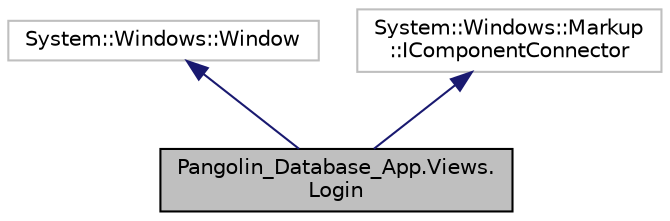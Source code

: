 digraph "Pangolin_Database_App.Views.Login"
{
 // LATEX_PDF_SIZE
  edge [fontname="Helvetica",fontsize="10",labelfontname="Helvetica",labelfontsize="10"];
  node [fontname="Helvetica",fontsize="10",shape=record];
  Node1 [label="Pangolin_Database_App.Views.\lLogin",height=0.2,width=0.4,color="black", fillcolor="grey75", style="filled", fontcolor="black",tooltip="Login"];
  Node2 -> Node1 [dir="back",color="midnightblue",fontsize="10",style="solid"];
  Node2 [label="System::Windows::Window",height=0.2,width=0.4,color="grey75", fillcolor="white", style="filled",tooltip=" "];
  Node3 -> Node1 [dir="back",color="midnightblue",fontsize="10",style="solid"];
  Node3 [label="System::Windows::Markup\l::IComponentConnector",height=0.2,width=0.4,color="grey75", fillcolor="white", style="filled",tooltip=" "];
}
